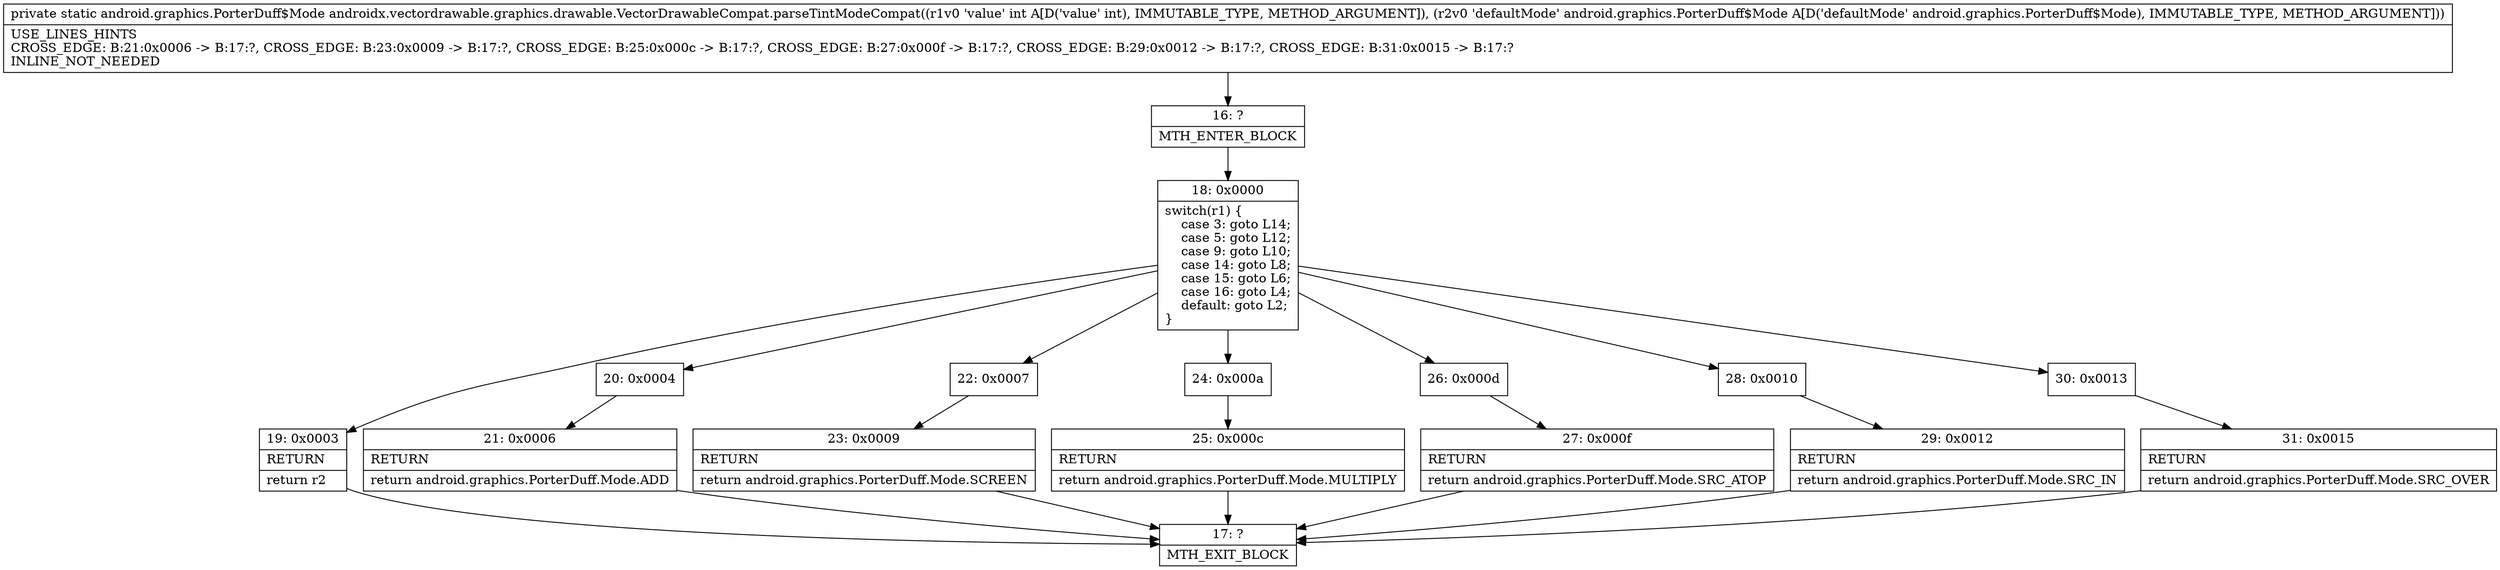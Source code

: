 digraph "CFG forandroidx.vectordrawable.graphics.drawable.VectorDrawableCompat.parseTintModeCompat(ILandroid\/graphics\/PorterDuff$Mode;)Landroid\/graphics\/PorterDuff$Mode;" {
Node_16 [shape=record,label="{16\:\ ?|MTH_ENTER_BLOCK\l}"];
Node_18 [shape=record,label="{18\:\ 0x0000|switch(r1) \{\l    case 3: goto L14;\l    case 5: goto L12;\l    case 9: goto L10;\l    case 14: goto L8;\l    case 15: goto L6;\l    case 16: goto L4;\l    default: goto L2;\l\}\l}"];
Node_19 [shape=record,label="{19\:\ 0x0003|RETURN\l|return r2\l}"];
Node_17 [shape=record,label="{17\:\ ?|MTH_EXIT_BLOCK\l}"];
Node_20 [shape=record,label="{20\:\ 0x0004}"];
Node_21 [shape=record,label="{21\:\ 0x0006|RETURN\l|return android.graphics.PorterDuff.Mode.ADD\l}"];
Node_22 [shape=record,label="{22\:\ 0x0007}"];
Node_23 [shape=record,label="{23\:\ 0x0009|RETURN\l|return android.graphics.PorterDuff.Mode.SCREEN\l}"];
Node_24 [shape=record,label="{24\:\ 0x000a}"];
Node_25 [shape=record,label="{25\:\ 0x000c|RETURN\l|return android.graphics.PorterDuff.Mode.MULTIPLY\l}"];
Node_26 [shape=record,label="{26\:\ 0x000d}"];
Node_27 [shape=record,label="{27\:\ 0x000f|RETURN\l|return android.graphics.PorterDuff.Mode.SRC_ATOP\l}"];
Node_28 [shape=record,label="{28\:\ 0x0010}"];
Node_29 [shape=record,label="{29\:\ 0x0012|RETURN\l|return android.graphics.PorterDuff.Mode.SRC_IN\l}"];
Node_30 [shape=record,label="{30\:\ 0x0013}"];
Node_31 [shape=record,label="{31\:\ 0x0015|RETURN\l|return android.graphics.PorterDuff.Mode.SRC_OVER\l}"];
MethodNode[shape=record,label="{private static android.graphics.PorterDuff$Mode androidx.vectordrawable.graphics.drawable.VectorDrawableCompat.parseTintModeCompat((r1v0 'value' int A[D('value' int), IMMUTABLE_TYPE, METHOD_ARGUMENT]), (r2v0 'defaultMode' android.graphics.PorterDuff$Mode A[D('defaultMode' android.graphics.PorterDuff$Mode), IMMUTABLE_TYPE, METHOD_ARGUMENT]))  | USE_LINES_HINTS\lCROSS_EDGE: B:21:0x0006 \-\> B:17:?, CROSS_EDGE: B:23:0x0009 \-\> B:17:?, CROSS_EDGE: B:25:0x000c \-\> B:17:?, CROSS_EDGE: B:27:0x000f \-\> B:17:?, CROSS_EDGE: B:29:0x0012 \-\> B:17:?, CROSS_EDGE: B:31:0x0015 \-\> B:17:?\lINLINE_NOT_NEEDED\l}"];
MethodNode -> Node_16;Node_16 -> Node_18;
Node_18 -> Node_19;
Node_18 -> Node_20;
Node_18 -> Node_22;
Node_18 -> Node_24;
Node_18 -> Node_26;
Node_18 -> Node_28;
Node_18 -> Node_30;
Node_19 -> Node_17;
Node_20 -> Node_21;
Node_21 -> Node_17;
Node_22 -> Node_23;
Node_23 -> Node_17;
Node_24 -> Node_25;
Node_25 -> Node_17;
Node_26 -> Node_27;
Node_27 -> Node_17;
Node_28 -> Node_29;
Node_29 -> Node_17;
Node_30 -> Node_31;
Node_31 -> Node_17;
}

